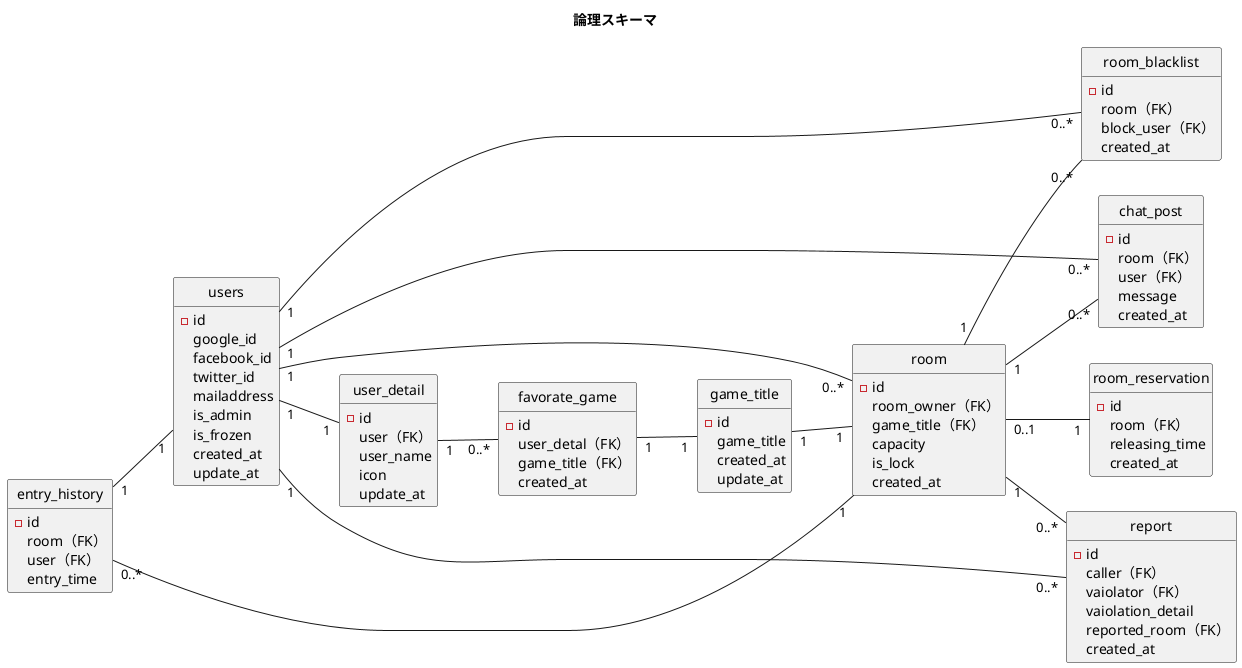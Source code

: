 @startuml
title 論理スキーマ
!define table(x) class x
!define primary_key(x) - x
left to right direction
hide circle
hide methods

table(users) {
    primary_key(id)
    google_id
    facebook_id
    twitter_id
    mailaddress
    is_admin
    is_frozen
    created_at
    update_at
}

table(user_detail) {
    primary_key(id)
    user（FK）
    user_name
    icon
    update_at
}

table(favorate_game) {
    primary_key(id)
    user_detal（FK）
    game_title（FK）
    created_at
}

table(game_title) {
    primary_key(id)
    game_title
    created_at
    update_at
}

table(room) {
    primary_key(id)
    room_owner（FK）
    game_title（FK）
    capacity
    is_lock
    created_at
}

table(room_reservation) {
    primary_key(id)
    room（FK）
    releasing_time
    created_at
}

table(entry_history) {
    primary_key(id)
    room（FK）
    user（FK）
    entry_time
}

table(room_blacklist) {
    primary_key(id)
    room（FK）
    block_user（FK）
    created_at
}

table(chat_post) {
    primary_key(id)
    room（FK）
    user（FK）
    message
    created_at
}

table(report) {
    primary_key(id)
    caller（FK）
    vaiolator（FK）
    vaiolation_detail
    reported_room（FK）
    created_at
}

users "1" -- "1" user_detail
users "1" -- "0..*" room
users "1" -- "0..*" report
room "1" -- "0..*" chat_post
room "1" -- "0..*" report
room "0..1" -- "1" room_reservation
entry_history "0..*" -- "1" room
entry_history "1" -- "1" users
favorate_game "1" -- "1" game_title
game_title "1" -- "1" room
chat_post "0..*" -- "1" users
user_detail "1" -- "0..*" favorate_game
room "1" -- "0..*" room_blacklist
room_blacklist "0..*" -- "1" users

@enduml
